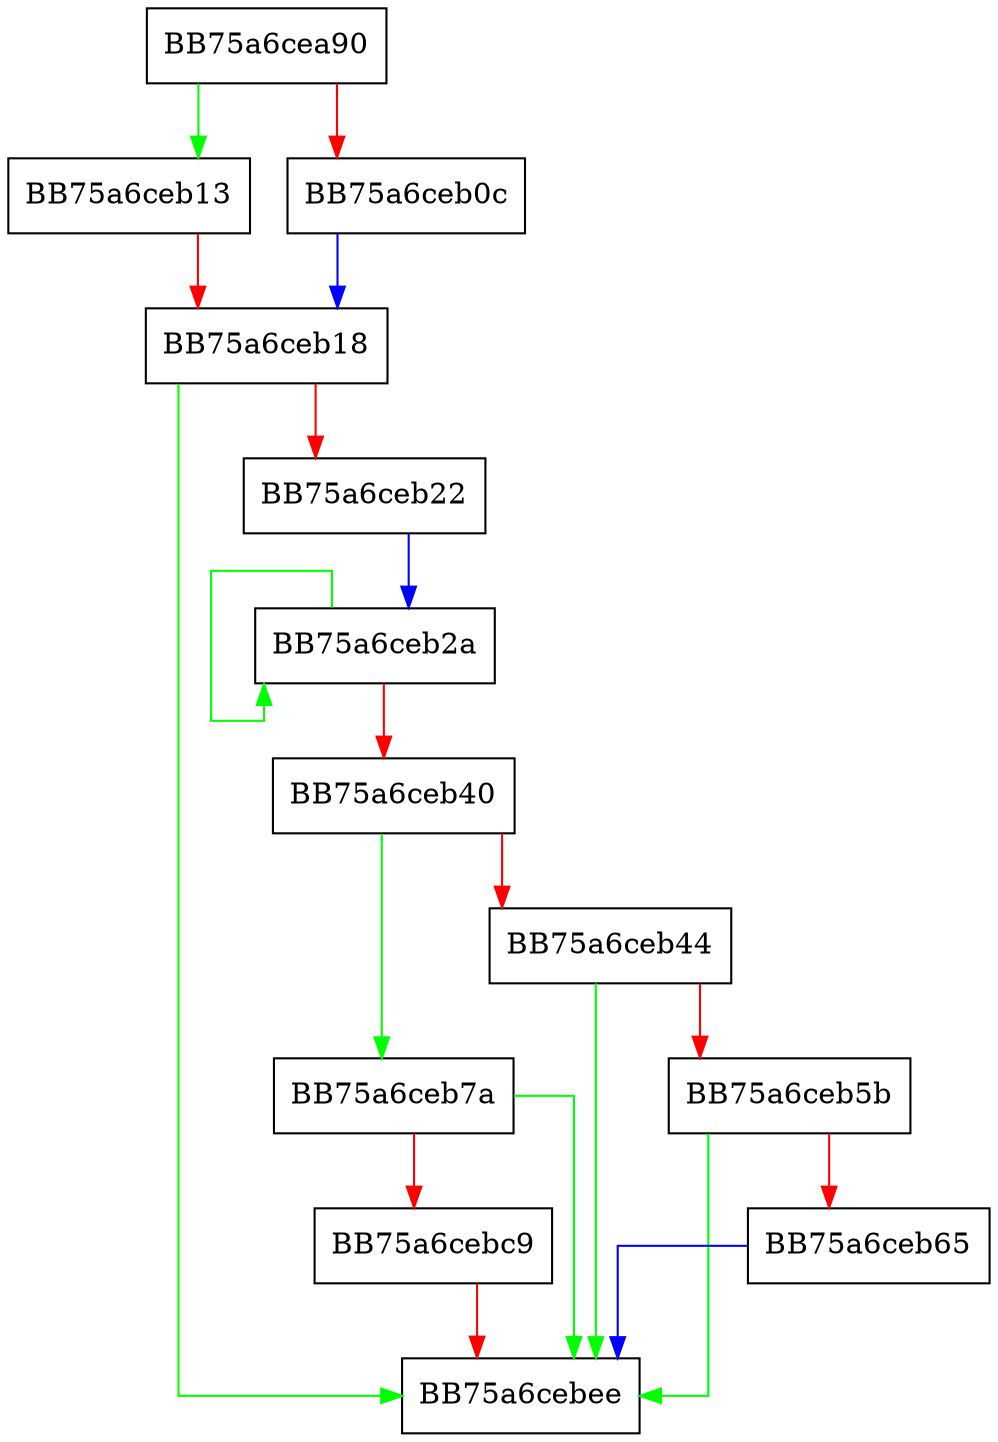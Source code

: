 digraph CreateSimpleFilterE8_2 {
  node [shape="box"];
  graph [splines=ortho];
  BB75a6cea90 -> BB75a6ceb13 [color="green"];
  BB75a6cea90 -> BB75a6ceb0c [color="red"];
  BB75a6ceb0c -> BB75a6ceb18 [color="blue"];
  BB75a6ceb13 -> BB75a6ceb18 [color="red"];
  BB75a6ceb18 -> BB75a6cebee [color="green"];
  BB75a6ceb18 -> BB75a6ceb22 [color="red"];
  BB75a6ceb22 -> BB75a6ceb2a [color="blue"];
  BB75a6ceb2a -> BB75a6ceb2a [color="green"];
  BB75a6ceb2a -> BB75a6ceb40 [color="red"];
  BB75a6ceb40 -> BB75a6ceb7a [color="green"];
  BB75a6ceb40 -> BB75a6ceb44 [color="red"];
  BB75a6ceb44 -> BB75a6cebee [color="green"];
  BB75a6ceb44 -> BB75a6ceb5b [color="red"];
  BB75a6ceb5b -> BB75a6cebee [color="green"];
  BB75a6ceb5b -> BB75a6ceb65 [color="red"];
  BB75a6ceb65 -> BB75a6cebee [color="blue"];
  BB75a6ceb7a -> BB75a6cebee [color="green"];
  BB75a6ceb7a -> BB75a6cebc9 [color="red"];
  BB75a6cebc9 -> BB75a6cebee [color="red"];
}